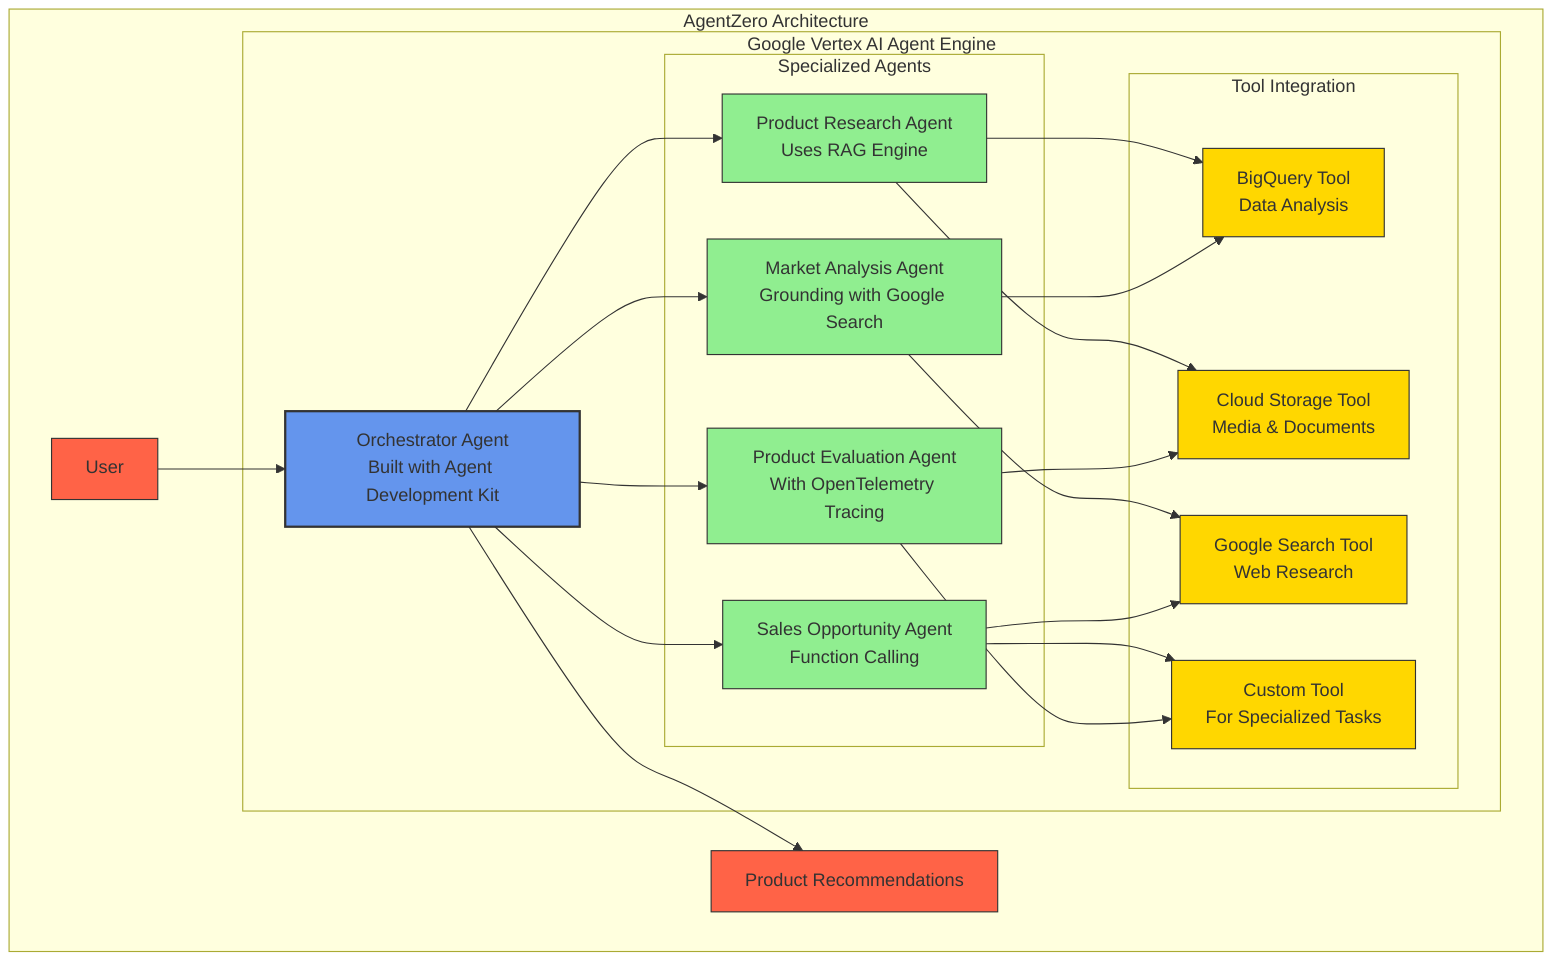 graph TD
    subgraph "AgentZero Architecture"
        subgraph "Google Vertex AI Agent Engine"
            Orchestrator[Orchestrator Agent<br>Built with Agent Development Kit]
            
            subgraph "Specialized Agents"
                Research[Product Research Agent<br>Uses RAG Engine]
                Market[Market Analysis Agent<br>Grounding with Google Search]
                Sales[Sales Opportunity Agent<br>Function Calling]
                Evaluation[Product Evaluation Agent<br>With OpenTelemetry Tracing]
            end
            
            subgraph "Tool Integration"
                BigQuery[BigQuery Tool<br>Data Analysis]
                Search[Google Search Tool<br>Web Research]
                Storage[Cloud Storage Tool<br>Media & Documents]
                Custom[Custom Tool<br>For Specialized Tasks]
            end
            
            Orchestrator --> Research
            Orchestrator --> Market
            Orchestrator --> Sales
            Orchestrator --> Evaluation
            
            Research --> BigQuery
            Research --> Storage
            Market --> Search
            Market --> BigQuery
            Sales --> Custom
            Sales --> Search
            Evaluation --> Storage
            Evaluation --> Custom
        end
        
        User[User] --> Orchestrator
        Orchestrator --> Results[Product Recommendations]
    end
    
    style Orchestrator fill:#6495ED,stroke:#333,stroke-width:2px
    style Research fill:#90EE90,stroke:#333,stroke-width:1px
    style Market fill:#90EE90,stroke:#333,stroke-width:1px  
    style Sales fill:#90EE90,stroke:#333,stroke-width:1px
    style Evaluation fill:#90EE90,stroke:#333,stroke-width:1px
    style BigQuery fill:#FFD700,stroke:#333,stroke-width:1px
    style Search fill:#FFD700,stroke:#333,stroke-width:1px
    style Storage fill:#FFD700,stroke:#333,stroke-width:1px
    style Custom fill:#FFD700,stroke:#333,stroke-width:1px
    style User fill:#FF6347,stroke:#333,stroke-width:1px
    style Results fill:#FF6347,stroke:#333,stroke-width:1px